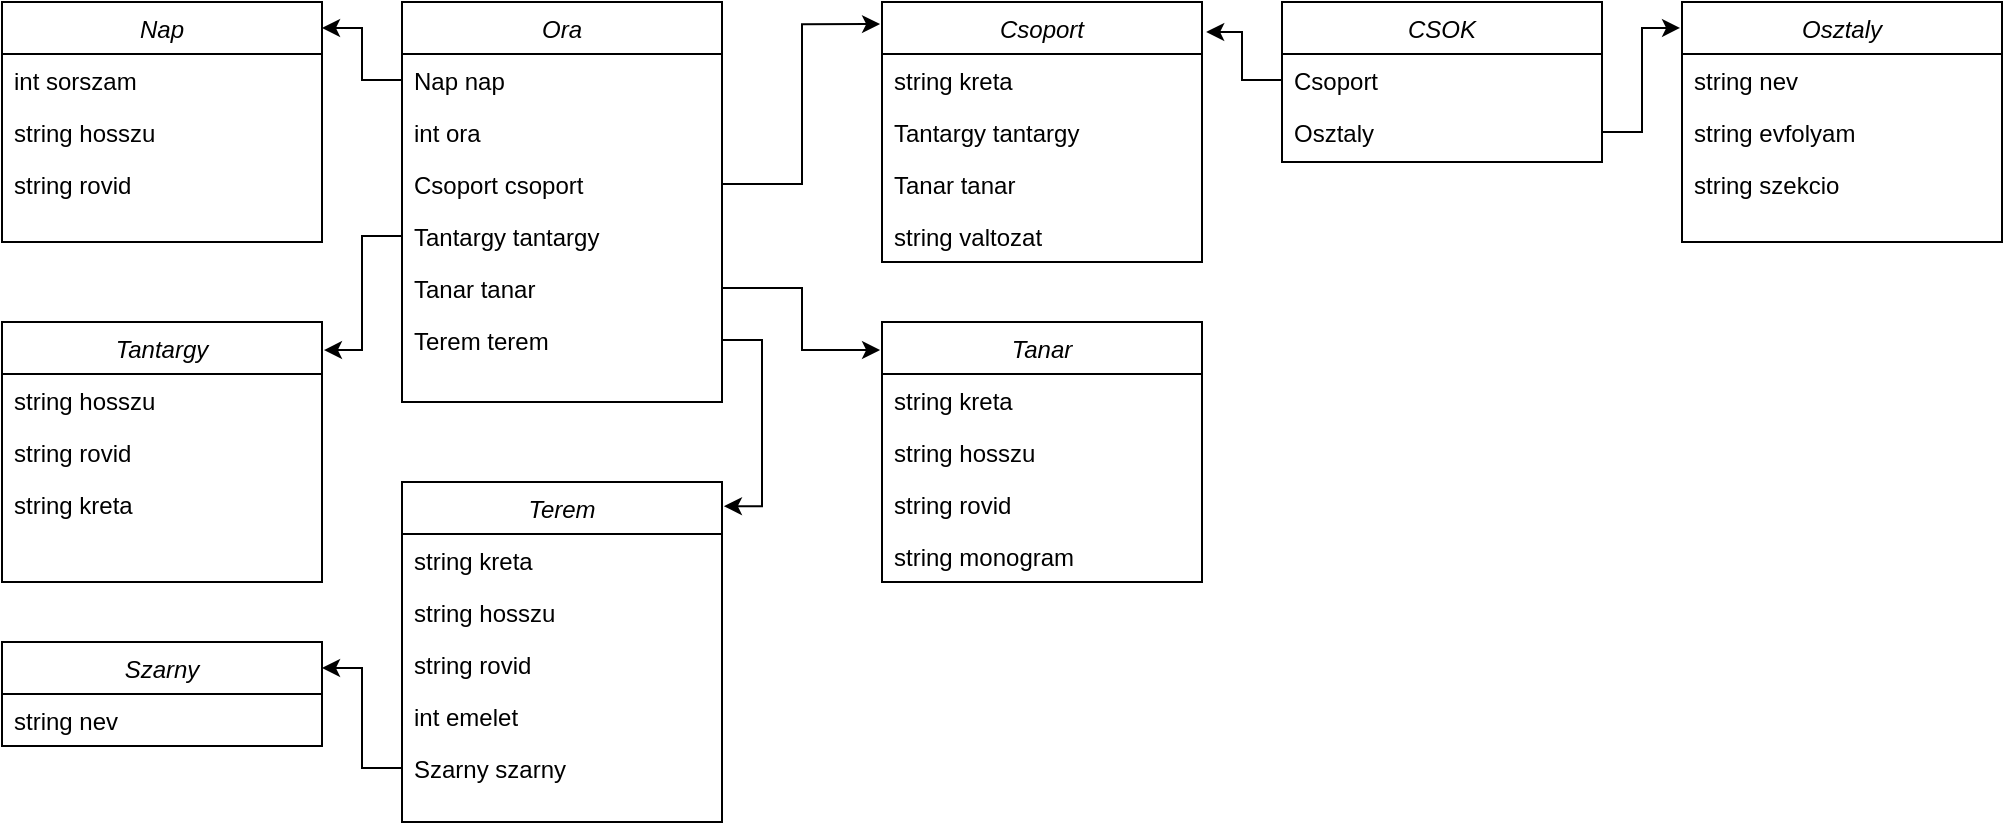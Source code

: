 <mxfile version="15.7.3" type="github">
  <diagram id="C5RBs43oDa-KdzZeNtuy" name="Page-1">
    <mxGraphModel dx="700" dy="784" grid="1" gridSize="10" guides="1" tooltips="1" connect="1" arrows="1" fold="1" page="1" pageScale="1" pageWidth="827" pageHeight="1169" math="0" shadow="0">
      <root>
        <mxCell id="WIyWlLk6GJQsqaUBKTNV-0" />
        <mxCell id="WIyWlLk6GJQsqaUBKTNV-1" parent="WIyWlLk6GJQsqaUBKTNV-0" />
        <mxCell id="zkfFHV4jXpPFQw0GAbJ--0" value="Ora" style="swimlane;fontStyle=2;align=center;verticalAlign=top;childLayout=stackLayout;horizontal=1;startSize=26;horizontalStack=0;resizeParent=1;resizeLast=0;collapsible=1;marginBottom=0;rounded=0;shadow=0;strokeWidth=1;" parent="WIyWlLk6GJQsqaUBKTNV-1" vertex="1">
          <mxGeometry x="280" y="40" width="160" height="200" as="geometry">
            <mxRectangle x="220" y="120" width="160" height="26" as="alternateBounds" />
          </mxGeometry>
        </mxCell>
        <mxCell id="zkfFHV4jXpPFQw0GAbJ--1" value="Nap nap" style="text;align=left;verticalAlign=top;spacingLeft=4;spacingRight=4;overflow=hidden;rotatable=0;points=[[0,0.5],[1,0.5]];portConstraint=eastwest;" parent="zkfFHV4jXpPFQw0GAbJ--0" vertex="1">
          <mxGeometry y="26" width="160" height="26" as="geometry" />
        </mxCell>
        <mxCell id="zkfFHV4jXpPFQw0GAbJ--2" value="int ora" style="text;align=left;verticalAlign=top;spacingLeft=4;spacingRight=4;overflow=hidden;rotatable=0;points=[[0,0.5],[1,0.5]];portConstraint=eastwest;rounded=0;shadow=0;html=0;" parent="zkfFHV4jXpPFQw0GAbJ--0" vertex="1">
          <mxGeometry y="52" width="160" height="26" as="geometry" />
        </mxCell>
        <mxCell id="Y3wqbnId69T5hqas6n-A-0" value="Csoport csoport" style="text;align=left;verticalAlign=top;spacingLeft=4;spacingRight=4;overflow=hidden;rotatable=0;points=[[0,0.5],[1,0.5]];portConstraint=eastwest;rounded=0;shadow=0;html=0;" vertex="1" parent="zkfFHV4jXpPFQw0GAbJ--0">
          <mxGeometry y="78" width="160" height="26" as="geometry" />
        </mxCell>
        <mxCell id="Y3wqbnId69T5hqas6n-A-1" value="Tantargy tantargy" style="text;align=left;verticalAlign=top;spacingLeft=4;spacingRight=4;overflow=hidden;rotatable=0;points=[[0,0.5],[1,0.5]];portConstraint=eastwest;rounded=0;shadow=0;html=0;" vertex="1" parent="zkfFHV4jXpPFQw0GAbJ--0">
          <mxGeometry y="104" width="160" height="26" as="geometry" />
        </mxCell>
        <mxCell id="Y3wqbnId69T5hqas6n-A-2" value="Tanar tanar&#xa;" style="text;align=left;verticalAlign=top;spacingLeft=4;spacingRight=4;overflow=hidden;rotatable=0;points=[[0,0.5],[1,0.5]];portConstraint=eastwest;rounded=0;shadow=0;html=0;" vertex="1" parent="zkfFHV4jXpPFQw0GAbJ--0">
          <mxGeometry y="130" width="160" height="26" as="geometry" />
        </mxCell>
        <mxCell id="Y3wqbnId69T5hqas6n-A-3" value="Terem terem&#xa;" style="text;align=left;verticalAlign=top;spacingLeft=4;spacingRight=4;overflow=hidden;rotatable=0;points=[[0,0.5],[1,0.5]];portConstraint=eastwest;rounded=0;shadow=0;html=0;" vertex="1" parent="zkfFHV4jXpPFQw0GAbJ--0">
          <mxGeometry y="156" width="160" height="26" as="geometry" />
        </mxCell>
        <mxCell id="Y3wqbnId69T5hqas6n-A-4" value="Nap" style="swimlane;fontStyle=2;align=center;verticalAlign=top;childLayout=stackLayout;horizontal=1;startSize=26;horizontalStack=0;resizeParent=1;resizeLast=0;collapsible=1;marginBottom=0;rounded=0;shadow=0;strokeWidth=1;" vertex="1" parent="WIyWlLk6GJQsqaUBKTNV-1">
          <mxGeometry x="80" y="40" width="160" height="120" as="geometry">
            <mxRectangle x="220" y="120" width="160" height="26" as="alternateBounds" />
          </mxGeometry>
        </mxCell>
        <mxCell id="Y3wqbnId69T5hqas6n-A-5" value="int sorszam" style="text;align=left;verticalAlign=top;spacingLeft=4;spacingRight=4;overflow=hidden;rotatable=0;points=[[0,0.5],[1,0.5]];portConstraint=eastwest;" vertex="1" parent="Y3wqbnId69T5hqas6n-A-4">
          <mxGeometry y="26" width="160" height="26" as="geometry" />
        </mxCell>
        <mxCell id="Y3wqbnId69T5hqas6n-A-6" value="string hosszu" style="text;align=left;verticalAlign=top;spacingLeft=4;spacingRight=4;overflow=hidden;rotatable=0;points=[[0,0.5],[1,0.5]];portConstraint=eastwest;rounded=0;shadow=0;html=0;" vertex="1" parent="Y3wqbnId69T5hqas6n-A-4">
          <mxGeometry y="52" width="160" height="26" as="geometry" />
        </mxCell>
        <mxCell id="Y3wqbnId69T5hqas6n-A-7" value="string rovid" style="text;align=left;verticalAlign=top;spacingLeft=4;spacingRight=4;overflow=hidden;rotatable=0;points=[[0,0.5],[1,0.5]];portConstraint=eastwest;rounded=0;shadow=0;html=0;" vertex="1" parent="Y3wqbnId69T5hqas6n-A-4">
          <mxGeometry y="78" width="160" height="26" as="geometry" />
        </mxCell>
        <mxCell id="Y3wqbnId69T5hqas6n-A-12" value="" style="endArrow=classic;html=1;rounded=0;exitX=0;exitY=0.5;exitDx=0;exitDy=0;entryX=1;entryY=0.108;entryDx=0;entryDy=0;entryPerimeter=0;edgeStyle=orthogonalEdgeStyle;" edge="1" parent="WIyWlLk6GJQsqaUBKTNV-1" source="zkfFHV4jXpPFQw0GAbJ--1" target="Y3wqbnId69T5hqas6n-A-4">
          <mxGeometry width="50" height="50" relative="1" as="geometry">
            <mxPoint x="400" y="430" as="sourcePoint" />
            <mxPoint x="450" y="380" as="targetPoint" />
          </mxGeometry>
        </mxCell>
        <mxCell id="Y3wqbnId69T5hqas6n-A-13" value="Osztaly" style="swimlane;fontStyle=2;align=center;verticalAlign=top;childLayout=stackLayout;horizontal=1;startSize=26;horizontalStack=0;resizeParent=1;resizeLast=0;collapsible=1;marginBottom=0;rounded=0;shadow=0;strokeWidth=1;" vertex="1" parent="WIyWlLk6GJQsqaUBKTNV-1">
          <mxGeometry x="920" y="40" width="160" height="120" as="geometry">
            <mxRectangle x="220" y="120" width="160" height="26" as="alternateBounds" />
          </mxGeometry>
        </mxCell>
        <mxCell id="Y3wqbnId69T5hqas6n-A-14" value="string nev" style="text;align=left;verticalAlign=top;spacingLeft=4;spacingRight=4;overflow=hidden;rotatable=0;points=[[0,0.5],[1,0.5]];portConstraint=eastwest;" vertex="1" parent="Y3wqbnId69T5hqas6n-A-13">
          <mxGeometry y="26" width="160" height="26" as="geometry" />
        </mxCell>
        <mxCell id="Y3wqbnId69T5hqas6n-A-15" value="string evfolyam" style="text;align=left;verticalAlign=top;spacingLeft=4;spacingRight=4;overflow=hidden;rotatable=0;points=[[0,0.5],[1,0.5]];portConstraint=eastwest;rounded=0;shadow=0;html=0;" vertex="1" parent="Y3wqbnId69T5hqas6n-A-13">
          <mxGeometry y="52" width="160" height="26" as="geometry" />
        </mxCell>
        <mxCell id="Y3wqbnId69T5hqas6n-A-16" value="string szekcio" style="text;align=left;verticalAlign=top;spacingLeft=4;spacingRight=4;overflow=hidden;rotatable=0;points=[[0,0.5],[1,0.5]];portConstraint=eastwest;rounded=0;shadow=0;html=0;" vertex="1" parent="Y3wqbnId69T5hqas6n-A-13">
          <mxGeometry y="78" width="160" height="26" as="geometry" />
        </mxCell>
        <mxCell id="Y3wqbnId69T5hqas6n-A-17" value="Csoport" style="swimlane;fontStyle=2;align=center;verticalAlign=top;childLayout=stackLayout;horizontal=1;startSize=26;horizontalStack=0;resizeParent=1;resizeLast=0;collapsible=1;marginBottom=0;rounded=0;shadow=0;strokeWidth=1;" vertex="1" parent="WIyWlLk6GJQsqaUBKTNV-1">
          <mxGeometry x="520" y="40" width="160" height="130" as="geometry">
            <mxRectangle x="220" y="120" width="160" height="26" as="alternateBounds" />
          </mxGeometry>
        </mxCell>
        <mxCell id="Y3wqbnId69T5hqas6n-A-18" value="string kreta" style="text;align=left;verticalAlign=top;spacingLeft=4;spacingRight=4;overflow=hidden;rotatable=0;points=[[0,0.5],[1,0.5]];portConstraint=eastwest;" vertex="1" parent="Y3wqbnId69T5hqas6n-A-17">
          <mxGeometry y="26" width="160" height="26" as="geometry" />
        </mxCell>
        <mxCell id="Y3wqbnId69T5hqas6n-A-19" value="Tantargy tantargy" style="text;align=left;verticalAlign=top;spacingLeft=4;spacingRight=4;overflow=hidden;rotatable=0;points=[[0,0.5],[1,0.5]];portConstraint=eastwest;rounded=0;shadow=0;html=0;" vertex="1" parent="Y3wqbnId69T5hqas6n-A-17">
          <mxGeometry y="52" width="160" height="26" as="geometry" />
        </mxCell>
        <mxCell id="Y3wqbnId69T5hqas6n-A-20" value="Tanar tanar" style="text;align=left;verticalAlign=top;spacingLeft=4;spacingRight=4;overflow=hidden;rotatable=0;points=[[0,0.5],[1,0.5]];portConstraint=eastwest;rounded=0;shadow=0;html=0;" vertex="1" parent="Y3wqbnId69T5hqas6n-A-17">
          <mxGeometry y="78" width="160" height="26" as="geometry" />
        </mxCell>
        <mxCell id="Y3wqbnId69T5hqas6n-A-21" value="string valtozat" style="text;align=left;verticalAlign=top;spacingLeft=4;spacingRight=4;overflow=hidden;rotatable=0;points=[[0,0.5],[1,0.5]];portConstraint=eastwest;rounded=0;shadow=0;html=0;" vertex="1" parent="Y3wqbnId69T5hqas6n-A-17">
          <mxGeometry y="104" width="160" height="26" as="geometry" />
        </mxCell>
        <mxCell id="Y3wqbnId69T5hqas6n-A-22" value="Tantargy" style="swimlane;fontStyle=2;align=center;verticalAlign=top;childLayout=stackLayout;horizontal=1;startSize=26;horizontalStack=0;resizeParent=1;resizeLast=0;collapsible=1;marginBottom=0;rounded=0;shadow=0;strokeWidth=1;" vertex="1" parent="WIyWlLk6GJQsqaUBKTNV-1">
          <mxGeometry x="80" y="200" width="160" height="130" as="geometry">
            <mxRectangle x="220" y="120" width="160" height="26" as="alternateBounds" />
          </mxGeometry>
        </mxCell>
        <mxCell id="Y3wqbnId69T5hqas6n-A-23" value="string hosszu" style="text;align=left;verticalAlign=top;spacingLeft=4;spacingRight=4;overflow=hidden;rotatable=0;points=[[0,0.5],[1,0.5]];portConstraint=eastwest;" vertex="1" parent="Y3wqbnId69T5hqas6n-A-22">
          <mxGeometry y="26" width="160" height="26" as="geometry" />
        </mxCell>
        <mxCell id="Y3wqbnId69T5hqas6n-A-24" value="string rovid" style="text;align=left;verticalAlign=top;spacingLeft=4;spacingRight=4;overflow=hidden;rotatable=0;points=[[0,0.5],[1,0.5]];portConstraint=eastwest;rounded=0;shadow=0;html=0;" vertex="1" parent="Y3wqbnId69T5hqas6n-A-22">
          <mxGeometry y="52" width="160" height="26" as="geometry" />
        </mxCell>
        <mxCell id="Y3wqbnId69T5hqas6n-A-25" value="string kreta" style="text;align=left;verticalAlign=top;spacingLeft=4;spacingRight=4;overflow=hidden;rotatable=0;points=[[0,0.5],[1,0.5]];portConstraint=eastwest;rounded=0;shadow=0;html=0;" vertex="1" parent="Y3wqbnId69T5hqas6n-A-22">
          <mxGeometry y="78" width="160" height="26" as="geometry" />
        </mxCell>
        <mxCell id="Y3wqbnId69T5hqas6n-A-28" style="edgeStyle=orthogonalEdgeStyle;rounded=0;orthogonalLoop=1;jettySize=auto;html=1;exitX=0;exitY=0.5;exitDx=0;exitDy=0;entryX=1.006;entryY=0.108;entryDx=0;entryDy=0;entryPerimeter=0;" edge="1" parent="WIyWlLk6GJQsqaUBKTNV-1" source="Y3wqbnId69T5hqas6n-A-1" target="Y3wqbnId69T5hqas6n-A-22">
          <mxGeometry relative="1" as="geometry" />
        </mxCell>
        <mxCell id="Y3wqbnId69T5hqas6n-A-29" style="edgeStyle=orthogonalEdgeStyle;rounded=0;orthogonalLoop=1;jettySize=auto;html=1;exitX=1;exitY=0.5;exitDx=0;exitDy=0;entryX=-0.006;entryY=0.085;entryDx=0;entryDy=0;entryPerimeter=0;" edge="1" parent="WIyWlLk6GJQsqaUBKTNV-1" source="Y3wqbnId69T5hqas6n-A-0" target="Y3wqbnId69T5hqas6n-A-17">
          <mxGeometry relative="1" as="geometry" />
        </mxCell>
        <mxCell id="Y3wqbnId69T5hqas6n-A-30" value="Tanar" style="swimlane;fontStyle=2;align=center;verticalAlign=top;childLayout=stackLayout;horizontal=1;startSize=26;horizontalStack=0;resizeParent=1;resizeLast=0;collapsible=1;marginBottom=0;rounded=0;shadow=0;strokeWidth=1;" vertex="1" parent="WIyWlLk6GJQsqaUBKTNV-1">
          <mxGeometry x="520" y="200" width="160" height="130" as="geometry">
            <mxRectangle x="220" y="120" width="160" height="26" as="alternateBounds" />
          </mxGeometry>
        </mxCell>
        <mxCell id="Y3wqbnId69T5hqas6n-A-31" value="string kreta" style="text;align=left;verticalAlign=top;spacingLeft=4;spacingRight=4;overflow=hidden;rotatable=0;points=[[0,0.5],[1,0.5]];portConstraint=eastwest;" vertex="1" parent="Y3wqbnId69T5hqas6n-A-30">
          <mxGeometry y="26" width="160" height="26" as="geometry" />
        </mxCell>
        <mxCell id="Y3wqbnId69T5hqas6n-A-32" value="string hosszu" style="text;align=left;verticalAlign=top;spacingLeft=4;spacingRight=4;overflow=hidden;rotatable=0;points=[[0,0.5],[1,0.5]];portConstraint=eastwest;rounded=0;shadow=0;html=0;" vertex="1" parent="Y3wqbnId69T5hqas6n-A-30">
          <mxGeometry y="52" width="160" height="26" as="geometry" />
        </mxCell>
        <mxCell id="Y3wqbnId69T5hqas6n-A-33" value="string rovid" style="text;align=left;verticalAlign=top;spacingLeft=4;spacingRight=4;overflow=hidden;rotatable=0;points=[[0,0.5],[1,0.5]];portConstraint=eastwest;rounded=0;shadow=0;html=0;" vertex="1" parent="Y3wqbnId69T5hqas6n-A-30">
          <mxGeometry y="78" width="160" height="26" as="geometry" />
        </mxCell>
        <mxCell id="Y3wqbnId69T5hqas6n-A-34" value="string monogram" style="text;align=left;verticalAlign=top;spacingLeft=4;spacingRight=4;overflow=hidden;rotatable=0;points=[[0,0.5],[1,0.5]];portConstraint=eastwest;rounded=0;shadow=0;html=0;" vertex="1" parent="Y3wqbnId69T5hqas6n-A-30">
          <mxGeometry y="104" width="160" height="26" as="geometry" />
        </mxCell>
        <mxCell id="Y3wqbnId69T5hqas6n-A-35" value="CSOK" style="swimlane;fontStyle=2;align=center;verticalAlign=top;childLayout=stackLayout;horizontal=1;startSize=26;horizontalStack=0;resizeParent=1;resizeLast=0;collapsible=1;marginBottom=0;rounded=0;shadow=0;strokeWidth=1;" vertex="1" parent="WIyWlLk6GJQsqaUBKTNV-1">
          <mxGeometry x="720" y="40" width="160" height="80" as="geometry">
            <mxRectangle x="220" y="120" width="160" height="26" as="alternateBounds" />
          </mxGeometry>
        </mxCell>
        <mxCell id="Y3wqbnId69T5hqas6n-A-36" value="Csoport" style="text;align=left;verticalAlign=top;spacingLeft=4;spacingRight=4;overflow=hidden;rotatable=0;points=[[0,0.5],[1,0.5]];portConstraint=eastwest;" vertex="1" parent="Y3wqbnId69T5hqas6n-A-35">
          <mxGeometry y="26" width="160" height="26" as="geometry" />
        </mxCell>
        <mxCell id="Y3wqbnId69T5hqas6n-A-37" value="Osztaly" style="text;align=left;verticalAlign=top;spacingLeft=4;spacingRight=4;overflow=hidden;rotatable=0;points=[[0,0.5],[1,0.5]];portConstraint=eastwest;rounded=0;shadow=0;html=0;" vertex="1" parent="Y3wqbnId69T5hqas6n-A-35">
          <mxGeometry y="52" width="160" height="26" as="geometry" />
        </mxCell>
        <mxCell id="Y3wqbnId69T5hqas6n-A-39" style="edgeStyle=orthogonalEdgeStyle;rounded=0;orthogonalLoop=1;jettySize=auto;html=1;exitX=0;exitY=0.5;exitDx=0;exitDy=0;entryX=1.013;entryY=0.115;entryDx=0;entryDy=0;entryPerimeter=0;" edge="1" parent="WIyWlLk6GJQsqaUBKTNV-1" source="Y3wqbnId69T5hqas6n-A-36" target="Y3wqbnId69T5hqas6n-A-17">
          <mxGeometry relative="1" as="geometry" />
        </mxCell>
        <mxCell id="Y3wqbnId69T5hqas6n-A-40" style="edgeStyle=orthogonalEdgeStyle;rounded=0;orthogonalLoop=1;jettySize=auto;html=1;exitX=1;exitY=0.5;exitDx=0;exitDy=0;entryX=-0.006;entryY=0.108;entryDx=0;entryDy=0;entryPerimeter=0;" edge="1" parent="WIyWlLk6GJQsqaUBKTNV-1" source="Y3wqbnId69T5hqas6n-A-37" target="Y3wqbnId69T5hqas6n-A-13">
          <mxGeometry relative="1" as="geometry" />
        </mxCell>
        <mxCell id="Y3wqbnId69T5hqas6n-A-41" style="edgeStyle=orthogonalEdgeStyle;rounded=0;orthogonalLoop=1;jettySize=auto;html=1;exitX=1;exitY=0.5;exitDx=0;exitDy=0;entryX=-0.006;entryY=0.108;entryDx=0;entryDy=0;entryPerimeter=0;" edge="1" parent="WIyWlLk6GJQsqaUBKTNV-1" source="Y3wqbnId69T5hqas6n-A-2" target="Y3wqbnId69T5hqas6n-A-30">
          <mxGeometry relative="1" as="geometry" />
        </mxCell>
        <mxCell id="Y3wqbnId69T5hqas6n-A-42" value="Terem" style="swimlane;fontStyle=2;align=center;verticalAlign=top;childLayout=stackLayout;horizontal=1;startSize=26;horizontalStack=0;resizeParent=1;resizeLast=0;collapsible=1;marginBottom=0;rounded=0;shadow=0;strokeWidth=1;" vertex="1" parent="WIyWlLk6GJQsqaUBKTNV-1">
          <mxGeometry x="280" y="280" width="160" height="170" as="geometry">
            <mxRectangle x="220" y="120" width="160" height="26" as="alternateBounds" />
          </mxGeometry>
        </mxCell>
        <mxCell id="Y3wqbnId69T5hqas6n-A-43" value="string kreta" style="text;align=left;verticalAlign=top;spacingLeft=4;spacingRight=4;overflow=hidden;rotatable=0;points=[[0,0.5],[1,0.5]];portConstraint=eastwest;" vertex="1" parent="Y3wqbnId69T5hqas6n-A-42">
          <mxGeometry y="26" width="160" height="26" as="geometry" />
        </mxCell>
        <mxCell id="Y3wqbnId69T5hqas6n-A-44" value="string hosszu" style="text;align=left;verticalAlign=top;spacingLeft=4;spacingRight=4;overflow=hidden;rotatable=0;points=[[0,0.5],[1,0.5]];portConstraint=eastwest;rounded=0;shadow=0;html=0;" vertex="1" parent="Y3wqbnId69T5hqas6n-A-42">
          <mxGeometry y="52" width="160" height="26" as="geometry" />
        </mxCell>
        <mxCell id="Y3wqbnId69T5hqas6n-A-45" value="string rovid" style="text;align=left;verticalAlign=top;spacingLeft=4;spacingRight=4;overflow=hidden;rotatable=0;points=[[0,0.5],[1,0.5]];portConstraint=eastwest;rounded=0;shadow=0;html=0;" vertex="1" parent="Y3wqbnId69T5hqas6n-A-42">
          <mxGeometry y="78" width="160" height="26" as="geometry" />
        </mxCell>
        <mxCell id="Y3wqbnId69T5hqas6n-A-47" value="int emelet" style="text;align=left;verticalAlign=top;spacingLeft=4;spacingRight=4;overflow=hidden;rotatable=0;points=[[0,0.5],[1,0.5]];portConstraint=eastwest;rounded=0;shadow=0;html=0;" vertex="1" parent="Y3wqbnId69T5hqas6n-A-42">
          <mxGeometry y="104" width="160" height="26" as="geometry" />
        </mxCell>
        <mxCell id="Y3wqbnId69T5hqas6n-A-48" value="Szarny szarny" style="text;align=left;verticalAlign=top;spacingLeft=4;spacingRight=4;overflow=hidden;rotatable=0;points=[[0,0.5],[1,0.5]];portConstraint=eastwest;rounded=0;shadow=0;html=0;" vertex="1" parent="Y3wqbnId69T5hqas6n-A-42">
          <mxGeometry y="130" width="160" height="26" as="geometry" />
        </mxCell>
        <mxCell id="Y3wqbnId69T5hqas6n-A-49" value="Szarny" style="swimlane;fontStyle=2;align=center;verticalAlign=top;childLayout=stackLayout;horizontal=1;startSize=26;horizontalStack=0;resizeParent=1;resizeLast=0;collapsible=1;marginBottom=0;rounded=0;shadow=0;strokeWidth=1;" vertex="1" parent="WIyWlLk6GJQsqaUBKTNV-1">
          <mxGeometry x="80" y="360" width="160" height="52" as="geometry">
            <mxRectangle x="220" y="120" width="160" height="26" as="alternateBounds" />
          </mxGeometry>
        </mxCell>
        <mxCell id="Y3wqbnId69T5hqas6n-A-50" value="string nev" style="text;align=left;verticalAlign=top;spacingLeft=4;spacingRight=4;overflow=hidden;rotatable=0;points=[[0,0.5],[1,0.5]];portConstraint=eastwest;" vertex="1" parent="Y3wqbnId69T5hqas6n-A-49">
          <mxGeometry y="26" width="160" height="26" as="geometry" />
        </mxCell>
        <mxCell id="Y3wqbnId69T5hqas6n-A-55" style="edgeStyle=orthogonalEdgeStyle;rounded=0;orthogonalLoop=1;jettySize=auto;html=1;exitX=0;exitY=0.5;exitDx=0;exitDy=0;entryX=1;entryY=0.25;entryDx=0;entryDy=0;" edge="1" parent="WIyWlLk6GJQsqaUBKTNV-1" source="Y3wqbnId69T5hqas6n-A-48" target="Y3wqbnId69T5hqas6n-A-49">
          <mxGeometry relative="1" as="geometry" />
        </mxCell>
        <mxCell id="Y3wqbnId69T5hqas6n-A-56" style="edgeStyle=orthogonalEdgeStyle;rounded=0;orthogonalLoop=1;jettySize=auto;html=1;exitX=1;exitY=0.5;exitDx=0;exitDy=0;entryX=1.006;entryY=0.071;entryDx=0;entryDy=0;entryPerimeter=0;" edge="1" parent="WIyWlLk6GJQsqaUBKTNV-1" source="Y3wqbnId69T5hqas6n-A-3" target="Y3wqbnId69T5hqas6n-A-42">
          <mxGeometry relative="1" as="geometry" />
        </mxCell>
      </root>
    </mxGraphModel>
  </diagram>
</mxfile>
